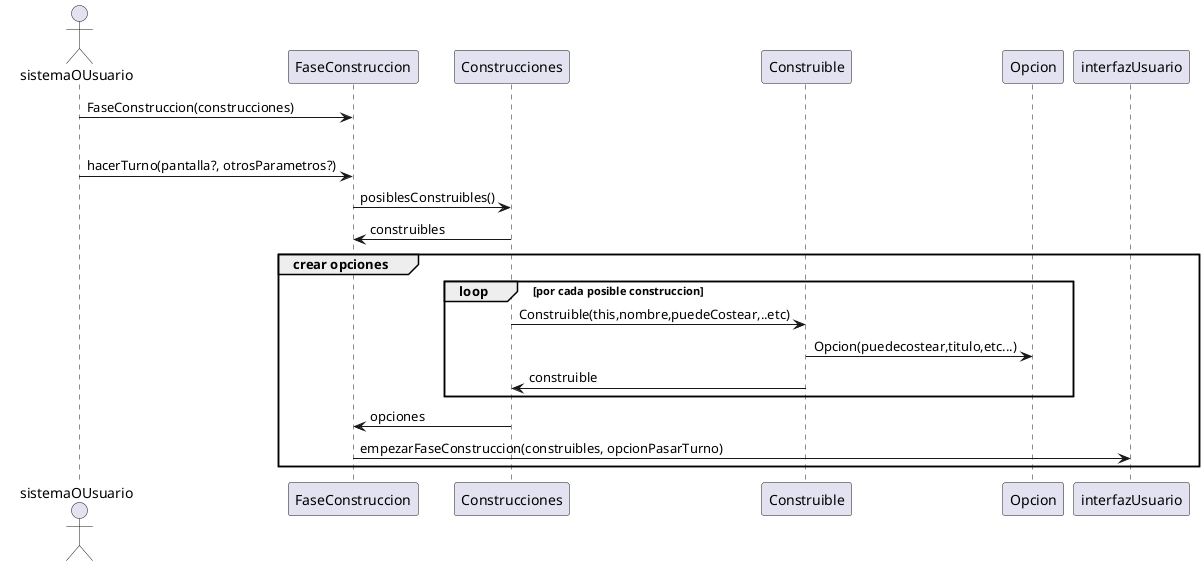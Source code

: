 @startuml

Actor sistemaOUsuario as sis

sis -> FaseConstruccion : FaseConstruccion(construcciones)

group inicador accion turno
sis-> FaseConstruccion: hacerTurno(pantalla?, otrosParametros?)

FaseConstruccion ->Construcciones: posiblesConstruibles()
Construcciones -> FaseConstruccion : construibles
group crear opciones
loop por cada posible construccion
Construcciones -> Construible : Construible(this,nombre,puedeCostear,..etc)
Construible->Opcion :Opcion(puedecostear,titulo,etc...)
Construible->Construcciones: construible
end
Construcciones->FaseConstruccion: opciones
FaseConstruccion -> interfazUsuario : empezarFaseConstruccion(construibles, opcionPasarTurno)

end


@enduml